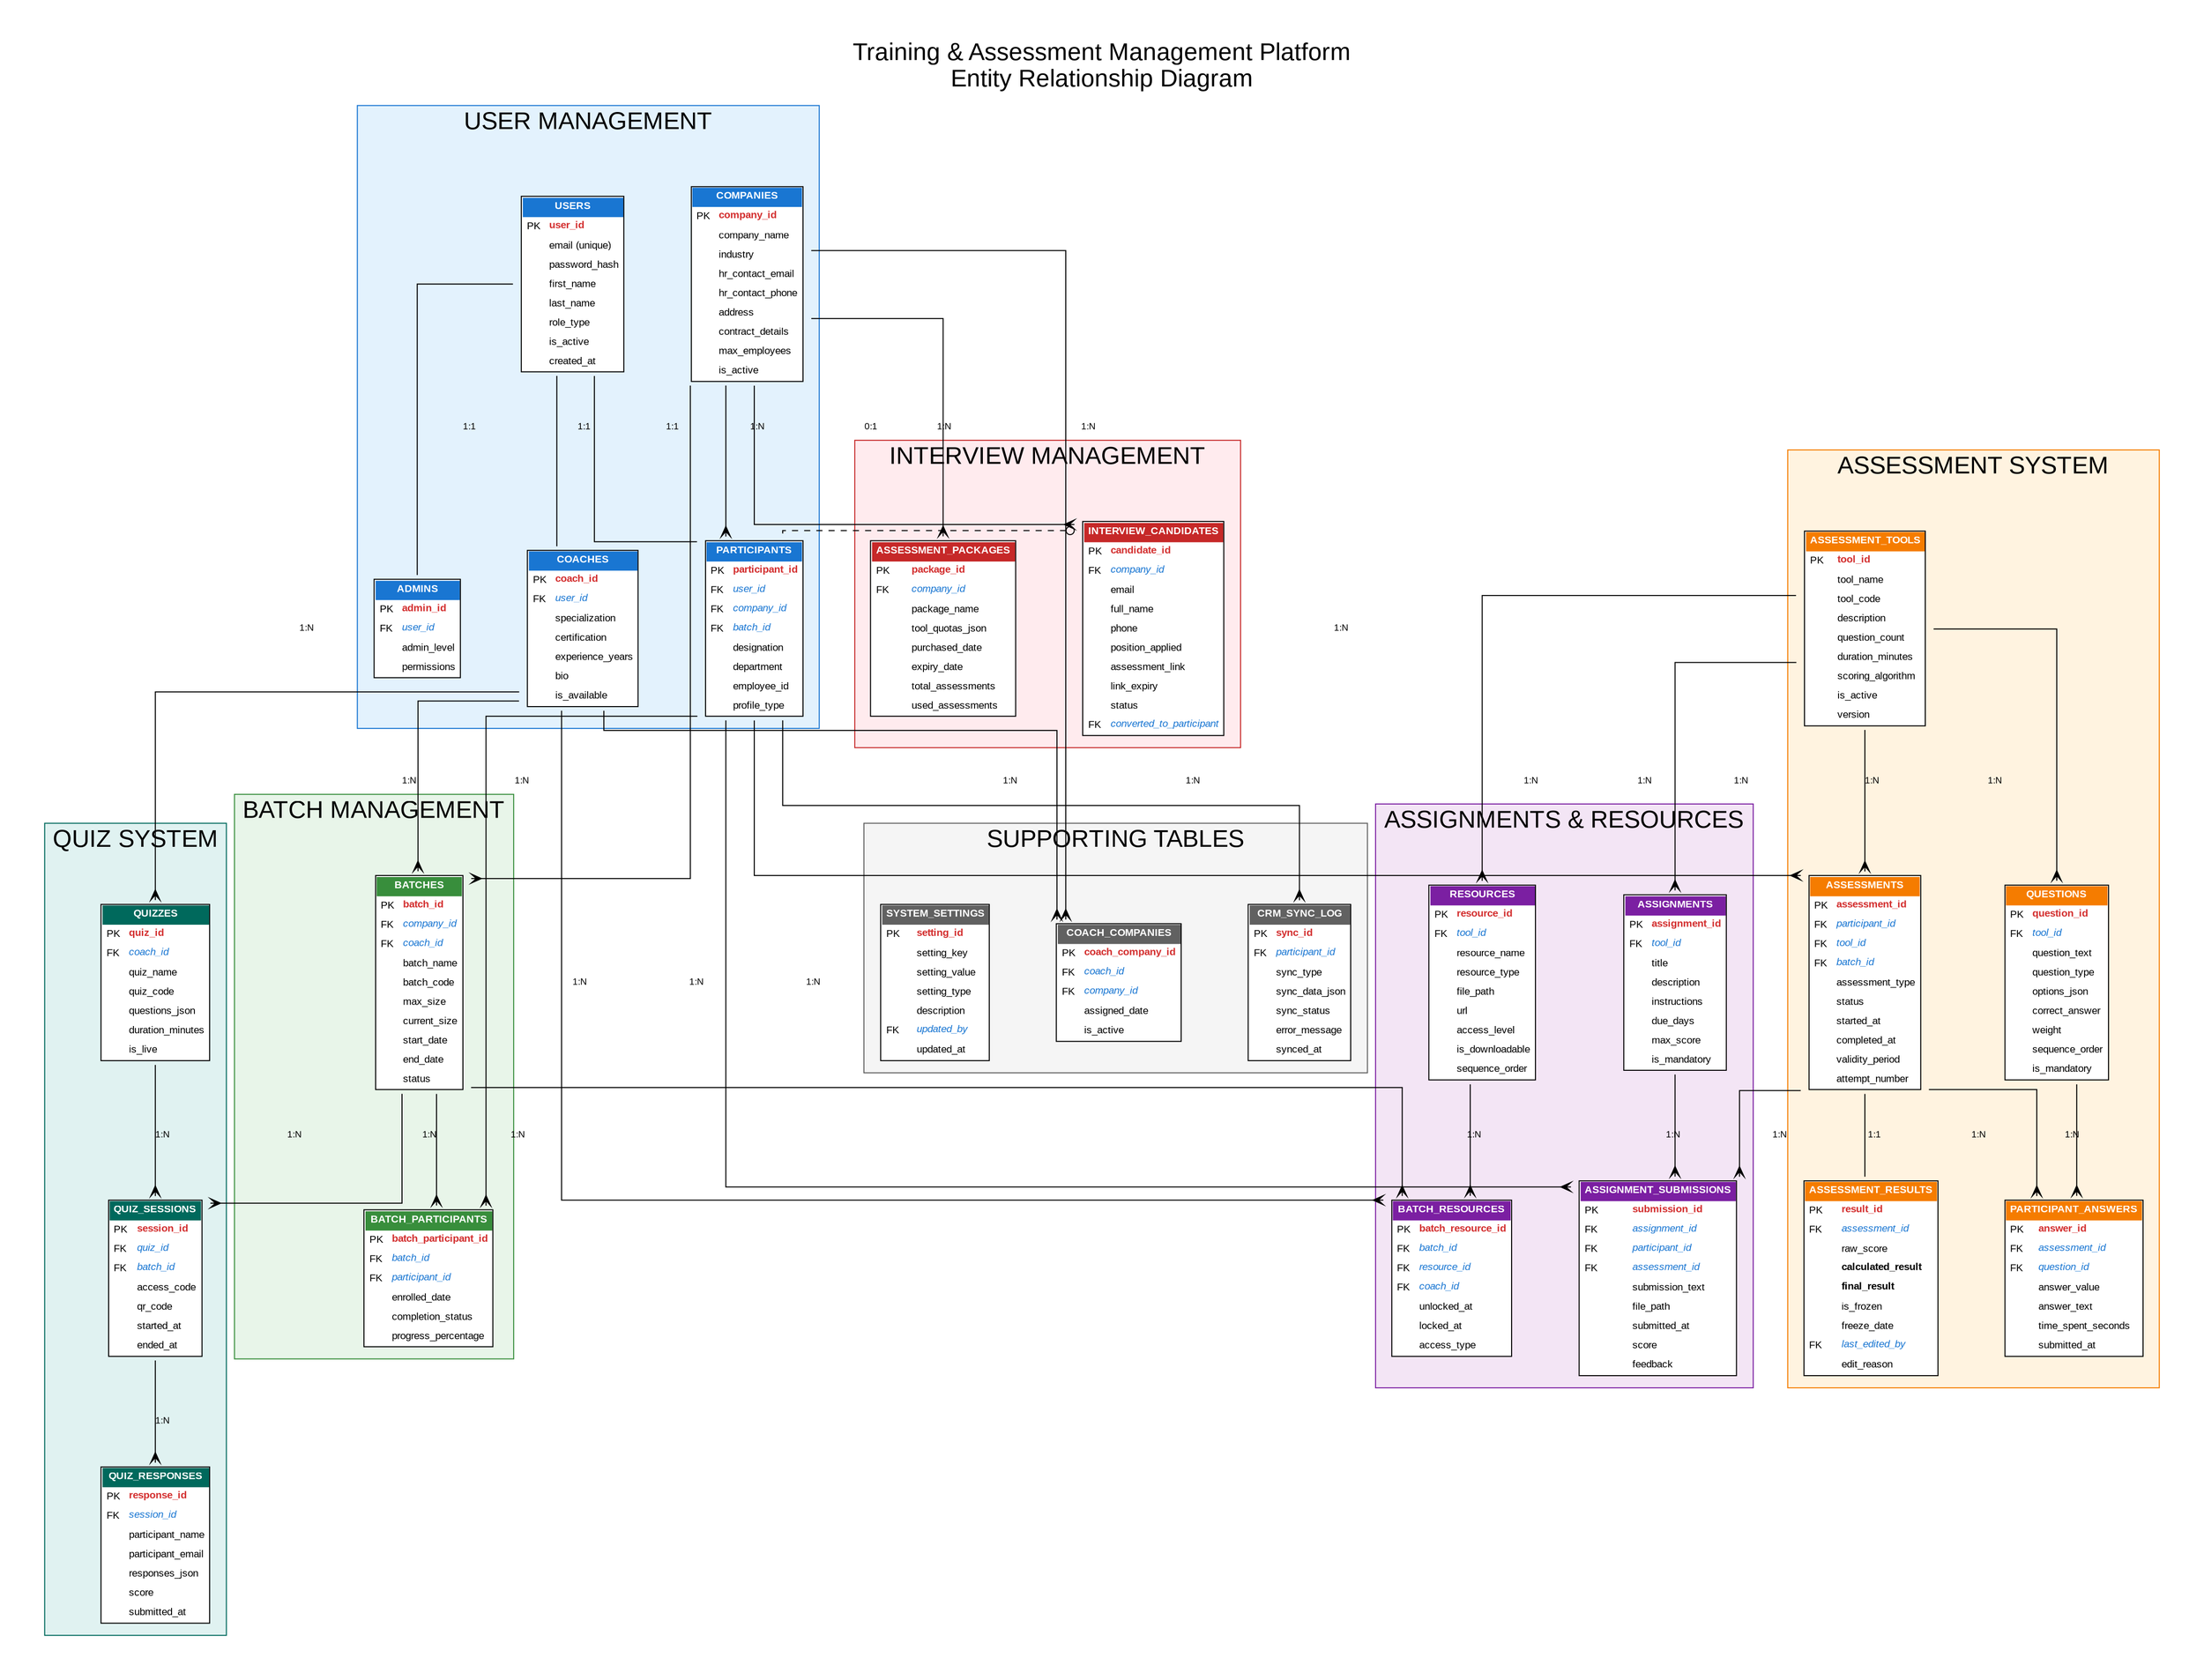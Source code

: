 
digraph ERD {
    // Graph settings for better layout
    graph [
        rankdir=TB
        bgcolor="white"
        fontname="Arial"
        fontsize=24
        label="Training & Assessment Management Platform\nEntity Relationship Diagram"
        labelloc=t
        pad=0.5
        nodesep=0.7
        ranksep=1.0
        splines=ortho
    ];
    
    node [
        shape=none
        fontname="Arial"
        fontsize=10
    ];
    
    edge [
        fontname="Arial"
        fontsize=9
        arrowhead=crow
        arrowtail=crow
    ];
    
    // ==========================================
    // USER MANAGEMENT SECTION
    // ==========================================
    
    subgraph cluster_user_mgmt {
        label="USER MANAGEMENT"
        style=filled
        fillcolor="#E3F2FD"
        color="#1976D2"
        
        USERS [label=<
            <TABLE BORDER="1" CELLBORDER="0" CELLSPACING="0" CELLPADDING="4" BGCOLOR="white">
                <TR><TD BGCOLOR="#1976D2" ALIGN="CENTER" COLSPAN="2"><FONT COLOR="white"><B>USERS</B></FONT></TD></TR>
                <TR><TD ALIGN="LEFT">PK</TD><TD ALIGN="LEFT"><FONT COLOR="#D32F2F"><B>user_id</B></FONT></TD></TR>
                <TR><TD></TD><TD ALIGN="LEFT">email (unique)</TD></TR>
                <TR><TD></TD><TD ALIGN="LEFT">password_hash</TD></TR>
                <TR><TD></TD><TD ALIGN="LEFT">first_name</TD></TR>
                <TR><TD></TD><TD ALIGN="LEFT">last_name</TD></TR>
                <TR><TD></TD><TD ALIGN="LEFT">role_type</TD></TR>
                <TR><TD></TD><TD ALIGN="LEFT">is_active</TD></TR>
                <TR><TD></TD><TD ALIGN="LEFT">created_at</TD></TR>
            </TABLE>
        >];
        
        PARTICIPANTS [label=<
            <TABLE BORDER="1" CELLBORDER="0" CELLSPACING="0" CELLPADDING="4" BGCOLOR="white">
                <TR><TD BGCOLOR="#1976D2" ALIGN="CENTER" COLSPAN="2"><FONT COLOR="white"><B>PARTICIPANTS</B></FONT></TD></TR>
                <TR><TD ALIGN="LEFT">PK</TD><TD ALIGN="LEFT"><FONT COLOR="#D32F2F"><B>participant_id</B></FONT></TD></TR>
                <TR><TD ALIGN="LEFT">FK</TD><TD ALIGN="LEFT"><FONT COLOR="#1976D2"><I>user_id</I></FONT></TD></TR>
                <TR><TD ALIGN="LEFT">FK</TD><TD ALIGN="LEFT"><FONT COLOR="#1976D2"><I>company_id</I></FONT></TD></TR>
                <TR><TD ALIGN="LEFT">FK</TD><TD ALIGN="LEFT"><FONT COLOR="#1976D2"><I>batch_id</I></FONT></TD></TR>
                <TR><TD></TD><TD ALIGN="LEFT">designation</TD></TR>
                <TR><TD></TD><TD ALIGN="LEFT">department</TD></TR>
                <TR><TD></TD><TD ALIGN="LEFT">employee_id</TD></TR>
                <TR><TD></TD><TD ALIGN="LEFT">profile_type</TD></TR>
            </TABLE>
        >];
        
        COACHES [label=<
            <TABLE BORDER="1" CELLBORDER="0" CELLSPACING="0" CELLPADDING="4" BGCOLOR="white">
                <TR><TD BGCOLOR="#1976D2" ALIGN="CENTER" COLSPAN="2"><FONT COLOR="white"><B>COACHES</B></FONT></TD></TR>
                <TR><TD ALIGN="LEFT">PK</TD><TD ALIGN="LEFT"><FONT COLOR="#D32F2F"><B>coach_id</B></FONT></TD></TR>
                <TR><TD ALIGN="LEFT">FK</TD><TD ALIGN="LEFT"><FONT COLOR="#1976D2"><I>user_id</I></FONT></TD></TR>
                <TR><TD></TD><TD ALIGN="LEFT">specialization</TD></TR>
                <TR><TD></TD><TD ALIGN="LEFT">certification</TD></TR>
                <TR><TD></TD><TD ALIGN="LEFT">experience_years</TD></TR>
                <TR><TD></TD><TD ALIGN="LEFT">bio</TD></TR>
                <TR><TD></TD><TD ALIGN="LEFT">is_available</TD></TR>
            </TABLE>
        >];
        
        COMPANIES [label=<
            <TABLE BORDER="1" CELLBORDER="0" CELLSPACING="0" CELLPADDING="4" BGCOLOR="white">
                <TR><TD BGCOLOR="#1976D2" ALIGN="CENTER" COLSPAN="2"><FONT COLOR="white"><B>COMPANIES</B></FONT></TD></TR>
                <TR><TD ALIGN="LEFT">PK</TD><TD ALIGN="LEFT"><FONT COLOR="#D32F2F"><B>company_id</B></FONT></TD></TR>
                <TR><TD></TD><TD ALIGN="LEFT">company_name</TD></TR>
                <TR><TD></TD><TD ALIGN="LEFT">industry</TD></TR>
                <TR><TD></TD><TD ALIGN="LEFT">hr_contact_email</TD></TR>
                <TR><TD></TD><TD ALIGN="LEFT">hr_contact_phone</TD></TR>
                <TR><TD></TD><TD ALIGN="LEFT">address</TD></TR>
                <TR><TD></TD><TD ALIGN="LEFT">contract_details</TD></TR>
                <TR><TD></TD><TD ALIGN="LEFT">max_employees</TD></TR>
                <TR><TD></TD><TD ALIGN="LEFT">is_active</TD></TR>
            </TABLE>
        >];
        
        ADMINS [label=<
            <TABLE BORDER="1" CELLBORDER="0" CELLSPACING="0" CELLPADDING="4" BGCOLOR="white">
                <TR><TD BGCOLOR="#1976D2" ALIGN="CENTER" COLSPAN="2"><FONT COLOR="white"><B>ADMINS</B></FONT></TD></TR>
                <TR><TD ALIGN="LEFT">PK</TD><TD ALIGN="LEFT"><FONT COLOR="#D32F2F"><B>admin_id</B></FONT></TD></TR>
                <TR><TD ALIGN="LEFT">FK</TD><TD ALIGN="LEFT"><FONT COLOR="#1976D2"><I>user_id</I></FONT></TD></TR>
                <TR><TD></TD><TD ALIGN="LEFT">admin_level</TD></TR>
                <TR><TD></TD><TD ALIGN="LEFT">permissions</TD></TR>
            </TABLE>
        >];
    }
    
    // ==========================================
    // BATCH MANAGEMENT SECTION
    // ==========================================
    
    subgraph cluster_batch {
        label="BATCH MANAGEMENT"
        style=filled
        fillcolor="#E8F5E9"
        color="#388E3C"
        
        BATCHES [label=<
            <TABLE BORDER="1" CELLBORDER="0" CELLSPACING="0" CELLPADDING="4" BGCOLOR="white">
                <TR><TD BGCOLOR="#388E3C" ALIGN="CENTER" COLSPAN="2"><FONT COLOR="white"><B>BATCHES</B></FONT></TD></TR>
                <TR><TD ALIGN="LEFT">PK</TD><TD ALIGN="LEFT"><FONT COLOR="#D32F2F"><B>batch_id</B></FONT></TD></TR>
                <TR><TD ALIGN="LEFT">FK</TD><TD ALIGN="LEFT"><FONT COLOR="#1976D2"><I>company_id</I></FONT></TD></TR>
                <TR><TD ALIGN="LEFT">FK</TD><TD ALIGN="LEFT"><FONT COLOR="#1976D2"><I>coach_id</I></FONT></TD></TR>
                <TR><TD></TD><TD ALIGN="LEFT">batch_name</TD></TR>
                <TR><TD></TD><TD ALIGN="LEFT">batch_code</TD></TR>
                <TR><TD></TD><TD ALIGN="LEFT">max_size</TD></TR>
                <TR><TD></TD><TD ALIGN="LEFT">current_size</TD></TR>
                <TR><TD></TD><TD ALIGN="LEFT">start_date</TD></TR>
                <TR><TD></TD><TD ALIGN="LEFT">end_date</TD></TR>
                <TR><TD></TD><TD ALIGN="LEFT">status</TD></TR>
            </TABLE>
        >];
        
        BATCH_PARTICIPANTS [label=<
            <TABLE BORDER="1" CELLBORDER="0" CELLSPACING="0" CELLPADDING="4" BGCOLOR="white">
                <TR><TD BGCOLOR="#388E3C" ALIGN="CENTER" COLSPAN="2"><FONT COLOR="white"><B>BATCH_PARTICIPANTS</B></FONT></TD></TR>
                <TR><TD ALIGN="LEFT">PK</TD><TD ALIGN="LEFT"><FONT COLOR="#D32F2F"><B>batch_participant_id</B></FONT></TD></TR>
                <TR><TD ALIGN="LEFT">FK</TD><TD ALIGN="LEFT"><FONT COLOR="#1976D2"><I>batch_id</I></FONT></TD></TR>
                <TR><TD ALIGN="LEFT">FK</TD><TD ALIGN="LEFT"><FONT COLOR="#1976D2"><I>participant_id</I></FONT></TD></TR>
                <TR><TD></TD><TD ALIGN="LEFT">enrolled_date</TD></TR>
                <TR><TD></TD><TD ALIGN="LEFT">completion_status</TD></TR>
                <TR><TD></TD><TD ALIGN="LEFT">progress_percentage</TD></TR>
            </TABLE>
        >];
    }
    
    // ==========================================
    // ASSESSMENT CORE SECTION
    // ==========================================
    
    subgraph cluster_assessment {
        label="ASSESSMENT SYSTEM"
        style=filled
        fillcolor="#FFF3E0"
        color="#F57C00"
        
        ASSESSMENT_TOOLS [label=<
            <TABLE BORDER="1" CELLBORDER="0" CELLSPACING="0" CELLPADDING="4" BGCOLOR="white">
                <TR><TD BGCOLOR="#F57C00" ALIGN="CENTER" COLSPAN="2"><FONT COLOR="white"><B>ASSESSMENT_TOOLS</B></FONT></TD></TR>
                <TR><TD ALIGN="LEFT">PK</TD><TD ALIGN="LEFT"><FONT COLOR="#D32F2F"><B>tool_id</B></FONT></TD></TR>
                <TR><TD></TD><TD ALIGN="LEFT">tool_name</TD></TR>
                <TR><TD></TD><TD ALIGN="LEFT">tool_code</TD></TR>
                <TR><TD></TD><TD ALIGN="LEFT">description</TD></TR>
                <TR><TD></TD><TD ALIGN="LEFT">question_count</TD></TR>
                <TR><TD></TD><TD ALIGN="LEFT">duration_minutes</TD></TR>
                <TR><TD></TD><TD ALIGN="LEFT">scoring_algorithm</TD></TR>
                <TR><TD></TD><TD ALIGN="LEFT">is_active</TD></TR>
                <TR><TD></TD><TD ALIGN="LEFT">version</TD></TR>
            </TABLE>
        >];
        
        ASSESSMENTS [label=<
            <TABLE BORDER="1" CELLBORDER="0" CELLSPACING="0" CELLPADDING="4" BGCOLOR="white">
                <TR><TD BGCOLOR="#F57C00" ALIGN="CENTER" COLSPAN="2"><FONT COLOR="white"><B>ASSESSMENTS</B></FONT></TD></TR>
                <TR><TD ALIGN="LEFT">PK</TD><TD ALIGN="LEFT"><FONT COLOR="#D32F2F"><B>assessment_id</B></FONT></TD></TR>
                <TR><TD ALIGN="LEFT">FK</TD><TD ALIGN="LEFT"><FONT COLOR="#1976D2"><I>participant_id</I></FONT></TD></TR>
                <TR><TD ALIGN="LEFT">FK</TD><TD ALIGN="LEFT"><FONT COLOR="#1976D2"><I>tool_id</I></FONT></TD></TR>
                <TR><TD ALIGN="LEFT">FK</TD><TD ALIGN="LEFT"><FONT COLOR="#1976D2"><I>batch_id</I></FONT></TD></TR>
                <TR><TD></TD><TD ALIGN="LEFT">assessment_type</TD></TR>
                <TR><TD></TD><TD ALIGN="LEFT">status</TD></TR>
                <TR><TD></TD><TD ALIGN="LEFT">started_at</TD></TR>
                <TR><TD></TD><TD ALIGN="LEFT">completed_at</TD></TR>
                <TR><TD></TD><TD ALIGN="LEFT">validity_period</TD></TR>
                <TR><TD></TD><TD ALIGN="LEFT">attempt_number</TD></TR>
            </TABLE>
        >];
        
        ASSESSMENT_RESULTS [label=<
            <TABLE BORDER="1" CELLBORDER="0" CELLSPACING="0" CELLPADDING="4" BGCOLOR="white">
                <TR><TD BGCOLOR="#F57C00" ALIGN="CENTER" COLSPAN="2"><FONT COLOR="white"><B>ASSESSMENT_RESULTS</B></FONT></TD></TR>
                <TR><TD ALIGN="LEFT">PK</TD><TD ALIGN="LEFT"><FONT COLOR="#D32F2F"><B>result_id</B></FONT></TD></TR>
                <TR><TD ALIGN="LEFT">FK</TD><TD ALIGN="LEFT"><FONT COLOR="#1976D2"><I>assessment_id</I></FONT></TD></TR>
                <TR><TD></TD><TD ALIGN="LEFT">raw_score</TD></TR>
                <TR><TD></TD><TD ALIGN="LEFT"><B>calculated_result</B></TD></TR>
                <TR><TD></TD><TD ALIGN="LEFT"><B>final_result</B></TD></TR>
                <TR><TD></TD><TD ALIGN="LEFT">is_frozen</TD></TR>
                <TR><TD></TD><TD ALIGN="LEFT">freeze_date</TD></TR>
                <TR><TD ALIGN="LEFT">FK</TD><TD ALIGN="LEFT"><FONT COLOR="#1976D2"><I>last_edited_by</I></FONT></TD></TR>
                <TR><TD></TD><TD ALIGN="LEFT">edit_reason</TD></TR>
            </TABLE>
        >];
        
        QUESTIONS [label=<
            <TABLE BORDER="1" CELLBORDER="0" CELLSPACING="0" CELLPADDING="4" BGCOLOR="white">
                <TR><TD BGCOLOR="#F57C00" ALIGN="CENTER" COLSPAN="2"><FONT COLOR="white"><B>QUESTIONS</B></FONT></TD></TR>
                <TR><TD ALIGN="LEFT">PK</TD><TD ALIGN="LEFT"><FONT COLOR="#D32F2F"><B>question_id</B></FONT></TD></TR>
                <TR><TD ALIGN="LEFT">FK</TD><TD ALIGN="LEFT"><FONT COLOR="#1976D2"><I>tool_id</I></FONT></TD></TR>
                <TR><TD></TD><TD ALIGN="LEFT">question_text</TD></TR>
                <TR><TD></TD><TD ALIGN="LEFT">question_type</TD></TR>
                <TR><TD></TD><TD ALIGN="LEFT">options_json</TD></TR>
                <TR><TD></TD><TD ALIGN="LEFT">correct_answer</TD></TR>
                <TR><TD></TD><TD ALIGN="LEFT">weight</TD></TR>
                <TR><TD></TD><TD ALIGN="LEFT">sequence_order</TD></TR>
                <TR><TD></TD><TD ALIGN="LEFT">is_mandatory</TD></TR>
            </TABLE>
        >];
        
        PARTICIPANT_ANSWERS [label=<
            <TABLE BORDER="1" CELLBORDER="0" CELLSPACING="0" CELLPADDING="4" BGCOLOR="white">
                <TR><TD BGCOLOR="#F57C00" ALIGN="CENTER" COLSPAN="2"><FONT COLOR="white"><B>PARTICIPANT_ANSWERS</B></FONT></TD></TR>
                <TR><TD ALIGN="LEFT">PK</TD><TD ALIGN="LEFT"><FONT COLOR="#D32F2F"><B>answer_id</B></FONT></TD></TR>
                <TR><TD ALIGN="LEFT">FK</TD><TD ALIGN="LEFT"><FONT COLOR="#1976D2"><I>assessment_id</I></FONT></TD></TR>
                <TR><TD ALIGN="LEFT">FK</TD><TD ALIGN="LEFT"><FONT COLOR="#1976D2"><I>question_id</I></FONT></TD></TR>
                <TR><TD></TD><TD ALIGN="LEFT">answer_value</TD></TR>
                <TR><TD></TD><TD ALIGN="LEFT">answer_text</TD></TR>
                <TR><TD></TD><TD ALIGN="LEFT">time_spent_seconds</TD></TR>
                <TR><TD></TD><TD ALIGN="LEFT">submitted_at</TD></TR>
            </TABLE>
        >];
    }
    
    // ==========================================
    // ASSIGNMENTS & RESOURCES SECTION
    // ==========================================
    
    subgraph cluster_resources {
        label="ASSIGNMENTS & RESOURCES"
        style=filled
        fillcolor="#F3E5F5"
        color="#7B1FA2"
        
        ASSIGNMENTS [label=<
            <TABLE BORDER="1" CELLBORDER="0" CELLSPACING="0" CELLPADDING="4" BGCOLOR="white">
                <TR><TD BGCOLOR="#7B1FA2" ALIGN="CENTER" COLSPAN="2"><FONT COLOR="white"><B>ASSIGNMENTS</B></FONT></TD></TR>
                <TR><TD ALIGN="LEFT">PK</TD><TD ALIGN="LEFT"><FONT COLOR="#D32F2F"><B>assignment_id</B></FONT></TD></TR>
                <TR><TD ALIGN="LEFT">FK</TD><TD ALIGN="LEFT"><FONT COLOR="#1976D2"><I>tool_id</I></FONT></TD></TR>
                <TR><TD></TD><TD ALIGN="LEFT">title</TD></TR>
                <TR><TD></TD><TD ALIGN="LEFT">description</TD></TR>
                <TR><TD></TD><TD ALIGN="LEFT">instructions</TD></TR>
                <TR><TD></TD><TD ALIGN="LEFT">due_days</TD></TR>
                <TR><TD></TD><TD ALIGN="LEFT">max_score</TD></TR>
                <TR><TD></TD><TD ALIGN="LEFT">is_mandatory</TD></TR>
            </TABLE>
        >];
        
        ASSIGNMENT_SUBMISSIONS [label=<
            <TABLE BORDER="1" CELLBORDER="0" CELLSPACING="0" CELLPADDING="4" BGCOLOR="white">
                <TR><TD BGCOLOR="#7B1FA2" ALIGN="CENTER" COLSPAN="2"><FONT COLOR="white"><B>ASSIGNMENT_SUBMISSIONS</B></FONT></TD></TR>
                <TR><TD ALIGN="LEFT">PK</TD><TD ALIGN="LEFT"><FONT COLOR="#D32F2F"><B>submission_id</B></FONT></TD></TR>
                <TR><TD ALIGN="LEFT">FK</TD><TD ALIGN="LEFT"><FONT COLOR="#1976D2"><I>assignment_id</I></FONT></TD></TR>
                <TR><TD ALIGN="LEFT">FK</TD><TD ALIGN="LEFT"><FONT COLOR="#1976D2"><I>participant_id</I></FONT></TD></TR>
                <TR><TD ALIGN="LEFT">FK</TD><TD ALIGN="LEFT"><FONT COLOR="#1976D2"><I>assessment_id</I></FONT></TD></TR>
                <TR><TD></TD><TD ALIGN="LEFT">submission_text</TD></TR>
                <TR><TD></TD><TD ALIGN="LEFT">file_path</TD></TR>
                <TR><TD></TD><TD ALIGN="LEFT">submitted_at</TD></TR>
                <TR><TD></TD><TD ALIGN="LEFT">score</TD></TR>
                <TR><TD></TD><TD ALIGN="LEFT">feedback</TD></TR>
            </TABLE>
        >];
        
        RESOURCES [label=<
            <TABLE BORDER="1" CELLBORDER="0" CELLSPACING="0" CELLPADDING="4" BGCOLOR="white">
                <TR><TD BGCOLOR="#7B1FA2" ALIGN="CENTER" COLSPAN="2"><FONT COLOR="white"><B>RESOURCES</B></FONT></TD></TR>
                <TR><TD ALIGN="LEFT">PK</TD><TD ALIGN="LEFT"><FONT COLOR="#D32F2F"><B>resource_id</B></FONT></TD></TR>
                <TR><TD ALIGN="LEFT">FK</TD><TD ALIGN="LEFT"><FONT COLOR="#1976D2"><I>tool_id</I></FONT></TD></TR>
                <TR><TD></TD><TD ALIGN="LEFT">resource_name</TD></TR>
                <TR><TD></TD><TD ALIGN="LEFT">resource_type</TD></TR>
                <TR><TD></TD><TD ALIGN="LEFT">file_path</TD></TR>
                <TR><TD></TD><TD ALIGN="LEFT">url</TD></TR>
                <TR><TD></TD><TD ALIGN="LEFT">access_level</TD></TR>
                <TR><TD></TD><TD ALIGN="LEFT">is_downloadable</TD></TR>
                <TR><TD></TD><TD ALIGN="LEFT">sequence_order</TD></TR>
            </TABLE>
        >];
        
        BATCH_RESOURCES [label=<
            <TABLE BORDER="1" CELLBORDER="0" CELLSPACING="0" CELLPADDING="4" BGCOLOR="white">
                <TR><TD BGCOLOR="#7B1FA2" ALIGN="CENTER" COLSPAN="2"><FONT COLOR="white"><B>BATCH_RESOURCES</B></FONT></TD></TR>
                <TR><TD ALIGN="LEFT">PK</TD><TD ALIGN="LEFT"><FONT COLOR="#D32F2F"><B>batch_resource_id</B></FONT></TD></TR>
                <TR><TD ALIGN="LEFT">FK</TD><TD ALIGN="LEFT"><FONT COLOR="#1976D2"><I>batch_id</I></FONT></TD></TR>
                <TR><TD ALIGN="LEFT">FK</TD><TD ALIGN="LEFT"><FONT COLOR="#1976D2"><I>resource_id</I></FONT></TD></TR>
                <TR><TD ALIGN="LEFT">FK</TD><TD ALIGN="LEFT"><FONT COLOR="#1976D2"><I>coach_id</I></FONT></TD></TR>
                <TR><TD></TD><TD ALIGN="LEFT">unlocked_at</TD></TR>
                <TR><TD></TD><TD ALIGN="LEFT">locked_at</TD></TR>
                <TR><TD></TD><TD ALIGN="LEFT">access_type</TD></TR>
            </TABLE>
        >];
    }
    
    // ==========================================
    // INTERVIEW MANAGEMENT SECTION
    // ==========================================
    
    subgraph cluster_interview {
        label="INTERVIEW MANAGEMENT"
        style=filled
        fillcolor="#FFEBEE"
        color="#C62828"
        
        INTERVIEW_CANDIDATES [label=<
            <TABLE BORDER="1" CELLBORDER="0" CELLSPACING="0" CELLPADDING="4" BGCOLOR="white">
                <TR><TD BGCOLOR="#C62828" ALIGN="CENTER" COLSPAN="2"><FONT COLOR="white"><B>INTERVIEW_CANDIDATES</B></FONT></TD></TR>
                <TR><TD ALIGN="LEFT">PK</TD><TD ALIGN="LEFT"><FONT COLOR="#D32F2F"><B>candidate_id</B></FONT></TD></TR>
                <TR><TD ALIGN="LEFT">FK</TD><TD ALIGN="LEFT"><FONT COLOR="#1976D2"><I>company_id</I></FONT></TD></TR>
                <TR><TD></TD><TD ALIGN="LEFT">email</TD></TR>
                <TR><TD></TD><TD ALIGN="LEFT">full_name</TD></TR>
                <TR><TD></TD><TD ALIGN="LEFT">phone</TD></TR>
                <TR><TD></TD><TD ALIGN="LEFT">position_applied</TD></TR>
                <TR><TD></TD><TD ALIGN="LEFT">assessment_link</TD></TR>
                <TR><TD></TD><TD ALIGN="LEFT">link_expiry</TD></TR>
                <TR><TD></TD><TD ALIGN="LEFT">status</TD></TR>
                <TR><TD ALIGN="LEFT">FK</TD><TD ALIGN="LEFT"><FONT COLOR="#1976D2"><I>converted_to_participant</I></FONT></TD></TR>
            </TABLE>
        >];
        
        ASSESSMENT_PACKAGES [label=<
            <TABLE BORDER="1" CELLBORDER="0" CELLSPACING="0" CELLPADDING="4" BGCOLOR="white">
                <TR><TD BGCOLOR="#C62828" ALIGN="CENTER" COLSPAN="2"><FONT COLOR="white"><B>ASSESSMENT_PACKAGES</B></FONT></TD></TR>
                <TR><TD ALIGN="LEFT">PK</TD><TD ALIGN="LEFT"><FONT COLOR="#D32F2F"><B>package_id</B></FONT></TD></TR>
                <TR><TD ALIGN="LEFT">FK</TD><TD ALIGN="LEFT"><FONT COLOR="#1976D2"><I>company_id</I></FONT></TD></TR>
                <TR><TD></TD><TD ALIGN="LEFT">package_name</TD></TR>
                <TR><TD></TD><TD ALIGN="LEFT">tool_quotas_json</TD></TR>
                <TR><TD></TD><TD ALIGN="LEFT">purchased_date</TD></TR>
                <TR><TD></TD><TD ALIGN="LEFT">expiry_date</TD></TR>
                <TR><TD></TD><TD ALIGN="LEFT">total_assessments</TD></TR>
                <TR><TD></TD><TD ALIGN="LEFT">used_assessments</TD></TR>
            </TABLE>
        >];
    }
    
    // ==========================================
    // QUIZ SYSTEM SECTION
    // ==========================================
    
    subgraph cluster_quiz {
        label="QUIZ SYSTEM"
        style=filled
        fillcolor="#E0F2F1"
        color="#00695C"
        
        QUIZZES [label=<
            <TABLE BORDER="1" CELLBORDER="0" CELLSPACING="0" CELLPADDING="4" BGCOLOR="white">
                <TR><TD BGCOLOR="#00695C" ALIGN="CENTER" COLSPAN="2"><FONT COLOR="white"><B>QUIZZES</B></FONT></TD></TR>
                <TR><TD ALIGN="LEFT">PK</TD><TD ALIGN="LEFT"><FONT COLOR="#D32F2F"><B>quiz_id</B></FONT></TD></TR>
                <TR><TD ALIGN="LEFT">FK</TD><TD ALIGN="LEFT"><FONT COLOR="#1976D2"><I>coach_id</I></FONT></TD></TR>
                <TR><TD></TD><TD ALIGN="LEFT">quiz_name</TD></TR>
                <TR><TD></TD><TD ALIGN="LEFT">quiz_code</TD></TR>
                <TR><TD></TD><TD ALIGN="LEFT">questions_json</TD></TR>
                <TR><TD></TD><TD ALIGN="LEFT">duration_minutes</TD></TR>
                <TR><TD></TD><TD ALIGN="LEFT">is_live</TD></TR>
            </TABLE>
        >];
        
        QUIZ_SESSIONS [label=<
            <TABLE BORDER="1" CELLBORDER="0" CELLSPACING="0" CELLPADDING="4" BGCOLOR="white">
                <TR><TD BGCOLOR="#00695C" ALIGN="CENTER" COLSPAN="2"><FONT COLOR="white"><B>QUIZ_SESSIONS</B></FONT></TD></TR>
                <TR><TD ALIGN="LEFT">PK</TD><TD ALIGN="LEFT"><FONT COLOR="#D32F2F"><B>session_id</B></FONT></TD></TR>
                <TR><TD ALIGN="LEFT">FK</TD><TD ALIGN="LEFT"><FONT COLOR="#1976D2"><I>quiz_id</I></FONT></TD></TR>
                <TR><TD ALIGN="LEFT">FK</TD><TD ALIGN="LEFT"><FONT COLOR="#1976D2"><I>batch_id</I></FONT></TD></TR>
                <TR><TD></TD><TD ALIGN="LEFT">access_code</TD></TR>
                <TR><TD></TD><TD ALIGN="LEFT">qr_code</TD></TR>
                <TR><TD></TD><TD ALIGN="LEFT">started_at</TD></TR>
                <TR><TD></TD><TD ALIGN="LEFT">ended_at</TD></TR>
            </TABLE>
        >];
        
        QUIZ_RESPONSES [label=<
            <TABLE BORDER="1" CELLBORDER="0" CELLSPACING="0" CELLPADDING="4" BGCOLOR="white">
                <TR><TD BGCOLOR="#00695C" ALIGN="CENTER" COLSPAN="2"><FONT COLOR="white"><B>QUIZ_RESPONSES</B></FONT></TD></TR>
                <TR><TD ALIGN="LEFT">PK</TD><TD ALIGN="LEFT"><FONT COLOR="#D32F2F"><B>response_id</B></FONT></TD></TR>
                <TR><TD ALIGN="LEFT">FK</TD><TD ALIGN="LEFT"><FONT COLOR="#1976D2"><I>session_id</I></FONT></TD></TR>
                <TR><TD></TD><TD ALIGN="LEFT">participant_name</TD></TR>
                <TR><TD></TD><TD ALIGN="LEFT">participant_email</TD></TR>
                <TR><TD></TD><TD ALIGN="LEFT">responses_json</TD></TR>
                <TR><TD></TD><TD ALIGN="LEFT">score</TD></TR>
                <TR><TD></TD><TD ALIGN="LEFT">submitted_at</TD></TR>
            </TABLE>
        >];
    }
    
    // ==========================================
    // SUPPORTING TABLES SECTION
    // ==========================================
    
    subgraph cluster_support {
        label="SUPPORTING TABLES"
        style=filled
        fillcolor="#F5F5F5"
        color="#616161"
        
        COACH_COMPANIES [label=<
            <TABLE BORDER="1" CELLBORDER="0" CELLSPACING="0" CELLPADDING="4" BGCOLOR="white">
                <TR><TD BGCOLOR="#616161" ALIGN="CENTER" COLSPAN="2"><FONT COLOR="white"><B>COACH_COMPANIES</B></FONT></TD></TR>
                <TR><TD ALIGN="LEFT">PK</TD><TD ALIGN="LEFT"><FONT COLOR="#D32F2F"><B>coach_company_id</B></FONT></TD></TR>
                <TR><TD ALIGN="LEFT">FK</TD><TD ALIGN="LEFT"><FONT COLOR="#1976D2"><I>coach_id</I></FONT></TD></TR>
                <TR><TD ALIGN="LEFT">FK</TD><TD ALIGN="LEFT"><FONT COLOR="#1976D2"><I>company_id</I></FONT></TD></TR>
                <TR><TD></TD><TD ALIGN="LEFT">assigned_date</TD></TR>
                <TR><TD></TD><TD ALIGN="LEFT">is_active</TD></TR>
            </TABLE>
        >];
        
        CRM_SYNC_LOG [label=<
            <TABLE BORDER="1" CELLBORDER="0" CELLSPACING="0" CELLPADDING="4" BGCOLOR="white">
                <TR><TD BGCOLOR="#616161" ALIGN="CENTER" COLSPAN="2"><FONT COLOR="white"><B>CRM_SYNC_LOG</B></FONT></TD></TR>
                <TR><TD ALIGN="LEFT">PK</TD><TD ALIGN="LEFT"><FONT COLOR="#D32F2F"><B>sync_id</B></FONT></TD></TR>
                <TR><TD ALIGN="LEFT">FK</TD><TD ALIGN="LEFT"><FONT COLOR="#1976D2"><I>participant_id</I></FONT></TD></TR>
                <TR><TD></TD><TD ALIGN="LEFT">sync_type</TD></TR>
                <TR><TD></TD><TD ALIGN="LEFT">sync_data_json</TD></TR>
                <TR><TD></TD><TD ALIGN="LEFT">sync_status</TD></TR>
                <TR><TD></TD><TD ALIGN="LEFT">error_message</TD></TR>
                <TR><TD></TD><TD ALIGN="LEFT">synced_at</TD></TR>
            </TABLE>
        >];
        
        SYSTEM_SETTINGS [label=<
            <TABLE BORDER="1" CELLBORDER="0" CELLSPACING="0" CELLPADDING="4" BGCOLOR="white">
                <TR><TD BGCOLOR="#616161" ALIGN="CENTER" COLSPAN="2"><FONT COLOR="white"><B>SYSTEM_SETTINGS</B></FONT></TD></TR>
                <TR><TD ALIGN="LEFT">PK</TD><TD ALIGN="LEFT"><FONT COLOR="#D32F2F"><B>setting_id</B></FONT></TD></TR>
                <TR><TD></TD><TD ALIGN="LEFT">setting_key</TD></TR>
                <TR><TD></TD><TD ALIGN="LEFT">setting_value</TD></TR>
                <TR><TD></TD><TD ALIGN="LEFT">setting_type</TD></TR>
                <TR><TD></TD><TD ALIGN="LEFT">description</TD></TR>
                <TR><TD ALIGN="LEFT">FK</TD><TD ALIGN="LEFT"><FONT COLOR="#1976D2"><I>updated_by</I></FONT></TD></TR>
                <TR><TD></TD><TD ALIGN="LEFT">updated_at</TD></TR>
            </TABLE>
        >];
    }
    
    // ==========================================
    // RELATIONSHIPS
    // ==========================================
    
    // User relationships
    USERS -> PARTICIPANTS [label="1:1" dir=both arrowtail=none arrowhead=none];
    USERS -> COACHES [label="1:1" dir=both arrowtail=none arrowhead=none];
    USERS -> ADMINS [label="1:1" dir=both arrowtail=none arrowhead=none];
    
    // Company relationships
    COMPANIES -> PARTICIPANTS [label="1:N" dir=both arrowtail=none arrowhead=crow];
    COMPANIES -> BATCHES [label="1:N" dir=both arrowtail=none arrowhead=crow];
    COMPANIES -> INTERVIEW_CANDIDATES [label="1:N" dir=both arrowtail=none arrowhead=crow];
    COMPANIES -> ASSESSMENT_PACKAGES [label="1:N" dir=both arrowtail=none arrowhead=crow];
    
    // Batch relationships
    COACHES -> BATCHES [label="1:N" dir=both arrowtail=none arrowhead=crow];
    BATCHES -> BATCH_PARTICIPANTS [label="1:N" dir=both arrowtail=none arrowhead=crow];
    PARTICIPANTS -> BATCH_PARTICIPANTS [label="1:N" dir=both arrowtail=none arrowhead=crow];
    BATCHES -> QUIZ_SESSIONS [label="1:N" dir=both arrowtail=none arrowhead=crow];
    BATCHES -> BATCH_RESOURCES [label="1:N" dir=both arrowtail=none arrowhead=crow];
    
    // Assessment relationships
    ASSESSMENT_TOOLS -> ASSESSMENTS [label="1:N" dir=both arrowtail=none arrowhead=crow];
    ASSESSMENT_TOOLS -> QUESTIONS [label="1:N" dir=both arrowtail=none arrowhead=crow];
    ASSESSMENT_TOOLS -> ASSIGNMENTS [label="1:N" dir=both arrowtail=none arrowhead=crow];
    ASSESSMENT_TOOLS -> RESOURCES [label="1:N" dir=both arrowtail=none arrowhead=crow];
    
    PARTICIPANTS -> ASSESSMENTS [label="1:N" dir=both arrowtail=none arrowhead=crow];
    ASSESSMENTS -> ASSESSMENT_RESULTS [label="1:1" dir=both arrowtail=none arrowhead=none];
    ASSESSMENTS -> PARTICIPANT_ANSWERS [label="1:N" dir=both arrowtail=none arrowhead=crow];
    QUESTIONS -> PARTICIPANT_ANSWERS [label="1:N" dir=both arrowtail=none arrowhead=crow];
    
    // Assignment relationships
    ASSIGNMENTS -> ASSIGNMENT_SUBMISSIONS [label="1:N" dir=both arrowtail=none arrowhead=crow];
    PARTICIPANTS -> ASSIGNMENT_SUBMISSIONS [label="1:N" dir=both arrowtail=none arrowhead=crow];
    ASSESSMENTS -> ASSIGNMENT_SUBMISSIONS [label="1:N" dir=both arrowtail=none arrowhead=crow];
    
    // Resource relationships
    RESOURCES -> BATCH_RESOURCES [label="1:N" dir=both arrowtail=none arrowhead=crow];
    COACHES -> BATCH_RESOURCES [label="1:N" dir=both arrowtail=none arrowhead=crow];
    
    // Quiz relationships
    COACHES -> QUIZZES [label="1:N" dir=both arrowtail=none arrowhead=crow];
    QUIZZES -> QUIZ_SESSIONS [label="1:N" dir=both arrowtail=none arrowhead=crow];
    QUIZ_SESSIONS -> QUIZ_RESPONSES [label="1:N" dir=both arrowtail=none arrowhead=crow];
    
    // Supporting relationships
    COACHES -> COACH_COMPANIES [label="1:N" dir=both arrowtail=none arrowhead=crow];
    COMPANIES -> COACH_COMPANIES [label="1:N" dir=both arrowtail=none arrowhead=crow];
    PARTICIPANTS -> CRM_SYNC_LOG [label="1:N" dir=both arrowtail=none arrowhead=crow];
    INTERVIEW_CANDIDATES -> PARTICIPANTS [label="0:1" dir=both arrowtail=odot arrowhead=none style=dashed];
}
